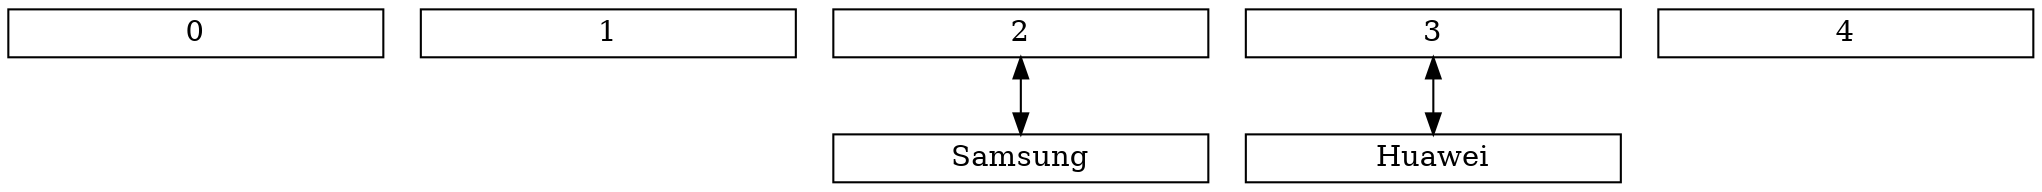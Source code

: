 digraph G{
rankdir=TB;
node[shape=record,width=2.5,height=.1];
f0[ranksep=0.3 label="0"];
f1[ranksep=0.3 label="1"];
f2[ranksep=0.3 label="2"];
f3[ranksep=0.3 label="3"];
f4[ranksep=0.3 label="4"];Samsung[label="Samsung"];
f2->Samsung [dir="both"];
Huawei[label="Huawei"];
f3->Huawei [dir="both"];
}